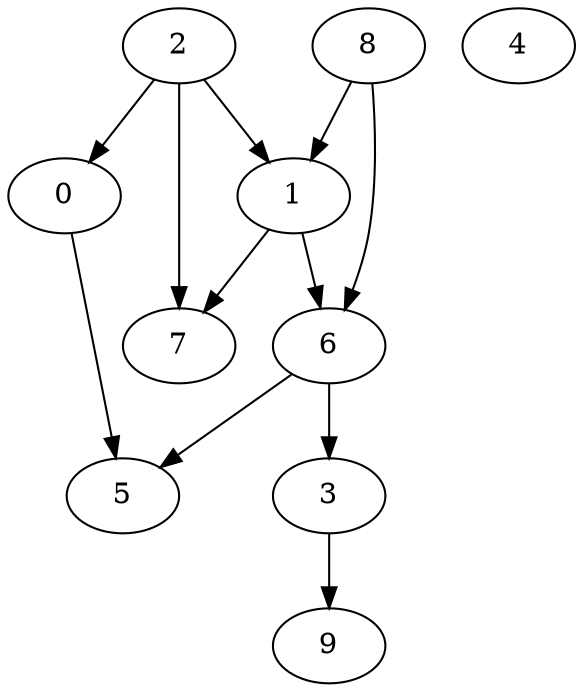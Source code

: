 digraph {
	graph [ "Name"="testing-node10-edge15" ];
	"0" ["Weight"=9];
	"1" ["Weight"=7];
	"2" ["Weight"=8];
	"3" ["Weight"=9];
	"4" ["Weight"=6];
	"5" ["Weight"=7];
	"6" ["Weight"=6];
	"7" ["Weight"=0];
	"8" ["Weight"=9];
	"9" ["Weight"=5];
	"0" -> "5" ["Weight"=4];
	"8" -> "1" ["Weight"=0];
	"3" -> "9" ["Weight"=5];
	"2" -> "0" ["Weight"=1];
	"1" -> "6" ["Weight"=6];
	"6" -> "3" ["Weight"=6];
	"2" -> "7" ["Weight"=3];
	"1" -> "7" ["Weight"=0];
	"2" -> "1" ["Weight"=5];
	"6" -> "5" ["Weight"=8];
	"8" -> "6" ["Weight"=3];
}

